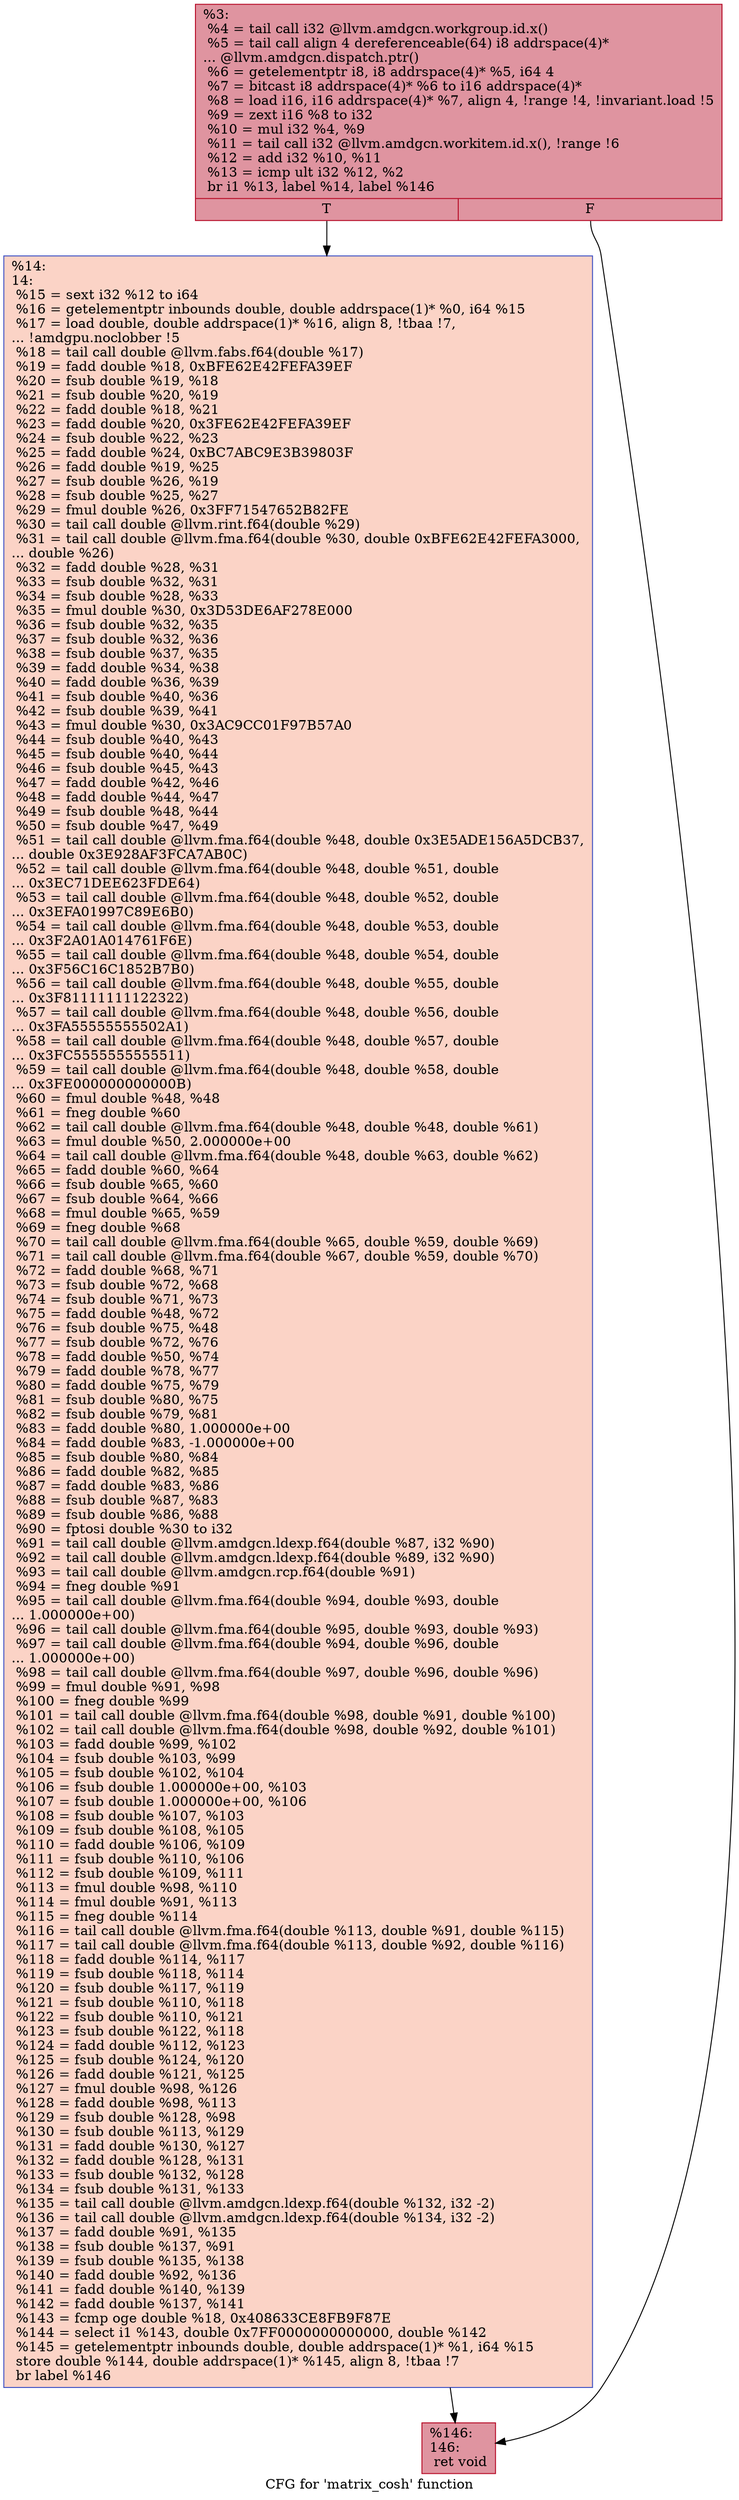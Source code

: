 digraph "CFG for 'matrix_cosh' function" {
	label="CFG for 'matrix_cosh' function";

	Node0x5a19820 [shape=record,color="#b70d28ff", style=filled, fillcolor="#b70d2870",label="{%3:\l  %4 = tail call i32 @llvm.amdgcn.workgroup.id.x()\l  %5 = tail call align 4 dereferenceable(64) i8 addrspace(4)*\l... @llvm.amdgcn.dispatch.ptr()\l  %6 = getelementptr i8, i8 addrspace(4)* %5, i64 4\l  %7 = bitcast i8 addrspace(4)* %6 to i16 addrspace(4)*\l  %8 = load i16, i16 addrspace(4)* %7, align 4, !range !4, !invariant.load !5\l  %9 = zext i16 %8 to i32\l  %10 = mul i32 %4, %9\l  %11 = tail call i32 @llvm.amdgcn.workitem.id.x(), !range !6\l  %12 = add i32 %10, %11\l  %13 = icmp ult i32 %12, %2\l  br i1 %13, label %14, label %146\l|{<s0>T|<s1>F}}"];
	Node0x5a19820:s0 -> Node0x5a1b730;
	Node0x5a19820:s1 -> Node0x5a1b7c0;
	Node0x5a1b730 [shape=record,color="#3d50c3ff", style=filled, fillcolor="#f59c7d70",label="{%14:\l14:                                               \l  %15 = sext i32 %12 to i64\l  %16 = getelementptr inbounds double, double addrspace(1)* %0, i64 %15\l  %17 = load double, double addrspace(1)* %16, align 8, !tbaa !7,\l... !amdgpu.noclobber !5\l  %18 = tail call double @llvm.fabs.f64(double %17)\l  %19 = fadd double %18, 0xBFE62E42FEFA39EF\l  %20 = fsub double %19, %18\l  %21 = fsub double %20, %19\l  %22 = fadd double %18, %21\l  %23 = fadd double %20, 0x3FE62E42FEFA39EF\l  %24 = fsub double %22, %23\l  %25 = fadd double %24, 0xBC7ABC9E3B39803F\l  %26 = fadd double %19, %25\l  %27 = fsub double %26, %19\l  %28 = fsub double %25, %27\l  %29 = fmul double %26, 0x3FF71547652B82FE\l  %30 = tail call double @llvm.rint.f64(double %29)\l  %31 = tail call double @llvm.fma.f64(double %30, double 0xBFE62E42FEFA3000,\l... double %26)\l  %32 = fadd double %28, %31\l  %33 = fsub double %32, %31\l  %34 = fsub double %28, %33\l  %35 = fmul double %30, 0x3D53DE6AF278E000\l  %36 = fsub double %32, %35\l  %37 = fsub double %32, %36\l  %38 = fsub double %37, %35\l  %39 = fadd double %34, %38\l  %40 = fadd double %36, %39\l  %41 = fsub double %40, %36\l  %42 = fsub double %39, %41\l  %43 = fmul double %30, 0x3AC9CC01F97B57A0\l  %44 = fsub double %40, %43\l  %45 = fsub double %40, %44\l  %46 = fsub double %45, %43\l  %47 = fadd double %42, %46\l  %48 = fadd double %44, %47\l  %49 = fsub double %48, %44\l  %50 = fsub double %47, %49\l  %51 = tail call double @llvm.fma.f64(double %48, double 0x3E5ADE156A5DCB37,\l... double 0x3E928AF3FCA7AB0C)\l  %52 = tail call double @llvm.fma.f64(double %48, double %51, double\l... 0x3EC71DEE623FDE64)\l  %53 = tail call double @llvm.fma.f64(double %48, double %52, double\l... 0x3EFA01997C89E6B0)\l  %54 = tail call double @llvm.fma.f64(double %48, double %53, double\l... 0x3F2A01A014761F6E)\l  %55 = tail call double @llvm.fma.f64(double %48, double %54, double\l... 0x3F56C16C1852B7B0)\l  %56 = tail call double @llvm.fma.f64(double %48, double %55, double\l... 0x3F81111111122322)\l  %57 = tail call double @llvm.fma.f64(double %48, double %56, double\l... 0x3FA55555555502A1)\l  %58 = tail call double @llvm.fma.f64(double %48, double %57, double\l... 0x3FC5555555555511)\l  %59 = tail call double @llvm.fma.f64(double %48, double %58, double\l... 0x3FE000000000000B)\l  %60 = fmul double %48, %48\l  %61 = fneg double %60\l  %62 = tail call double @llvm.fma.f64(double %48, double %48, double %61)\l  %63 = fmul double %50, 2.000000e+00\l  %64 = tail call double @llvm.fma.f64(double %48, double %63, double %62)\l  %65 = fadd double %60, %64\l  %66 = fsub double %65, %60\l  %67 = fsub double %64, %66\l  %68 = fmul double %65, %59\l  %69 = fneg double %68\l  %70 = tail call double @llvm.fma.f64(double %65, double %59, double %69)\l  %71 = tail call double @llvm.fma.f64(double %67, double %59, double %70)\l  %72 = fadd double %68, %71\l  %73 = fsub double %72, %68\l  %74 = fsub double %71, %73\l  %75 = fadd double %48, %72\l  %76 = fsub double %75, %48\l  %77 = fsub double %72, %76\l  %78 = fadd double %50, %74\l  %79 = fadd double %78, %77\l  %80 = fadd double %75, %79\l  %81 = fsub double %80, %75\l  %82 = fsub double %79, %81\l  %83 = fadd double %80, 1.000000e+00\l  %84 = fadd double %83, -1.000000e+00\l  %85 = fsub double %80, %84\l  %86 = fadd double %82, %85\l  %87 = fadd double %83, %86\l  %88 = fsub double %87, %83\l  %89 = fsub double %86, %88\l  %90 = fptosi double %30 to i32\l  %91 = tail call double @llvm.amdgcn.ldexp.f64(double %87, i32 %90)\l  %92 = tail call double @llvm.amdgcn.ldexp.f64(double %89, i32 %90)\l  %93 = tail call double @llvm.amdgcn.rcp.f64(double %91)\l  %94 = fneg double %91\l  %95 = tail call double @llvm.fma.f64(double %94, double %93, double\l... 1.000000e+00)\l  %96 = tail call double @llvm.fma.f64(double %95, double %93, double %93)\l  %97 = tail call double @llvm.fma.f64(double %94, double %96, double\l... 1.000000e+00)\l  %98 = tail call double @llvm.fma.f64(double %97, double %96, double %96)\l  %99 = fmul double %91, %98\l  %100 = fneg double %99\l  %101 = tail call double @llvm.fma.f64(double %98, double %91, double %100)\l  %102 = tail call double @llvm.fma.f64(double %98, double %92, double %101)\l  %103 = fadd double %99, %102\l  %104 = fsub double %103, %99\l  %105 = fsub double %102, %104\l  %106 = fsub double 1.000000e+00, %103\l  %107 = fsub double 1.000000e+00, %106\l  %108 = fsub double %107, %103\l  %109 = fsub double %108, %105\l  %110 = fadd double %106, %109\l  %111 = fsub double %110, %106\l  %112 = fsub double %109, %111\l  %113 = fmul double %98, %110\l  %114 = fmul double %91, %113\l  %115 = fneg double %114\l  %116 = tail call double @llvm.fma.f64(double %113, double %91, double %115)\l  %117 = tail call double @llvm.fma.f64(double %113, double %92, double %116)\l  %118 = fadd double %114, %117\l  %119 = fsub double %118, %114\l  %120 = fsub double %117, %119\l  %121 = fsub double %110, %118\l  %122 = fsub double %110, %121\l  %123 = fsub double %122, %118\l  %124 = fadd double %112, %123\l  %125 = fsub double %124, %120\l  %126 = fadd double %121, %125\l  %127 = fmul double %98, %126\l  %128 = fadd double %98, %113\l  %129 = fsub double %128, %98\l  %130 = fsub double %113, %129\l  %131 = fadd double %130, %127\l  %132 = fadd double %128, %131\l  %133 = fsub double %132, %128\l  %134 = fsub double %131, %133\l  %135 = tail call double @llvm.amdgcn.ldexp.f64(double %132, i32 -2)\l  %136 = tail call double @llvm.amdgcn.ldexp.f64(double %134, i32 -2)\l  %137 = fadd double %91, %135\l  %138 = fsub double %137, %91\l  %139 = fsub double %135, %138\l  %140 = fadd double %92, %136\l  %141 = fadd double %140, %139\l  %142 = fadd double %137, %141\l  %143 = fcmp oge double %18, 0x408633CE8FB9F87E\l  %144 = select i1 %143, double 0x7FF0000000000000, double %142\l  %145 = getelementptr inbounds double, double addrspace(1)* %1, i64 %15\l  store double %144, double addrspace(1)* %145, align 8, !tbaa !7\l  br label %146\l}"];
	Node0x5a1b730 -> Node0x5a1b7c0;
	Node0x5a1b7c0 [shape=record,color="#b70d28ff", style=filled, fillcolor="#b70d2870",label="{%146:\l146:                                              \l  ret void\l}"];
}
